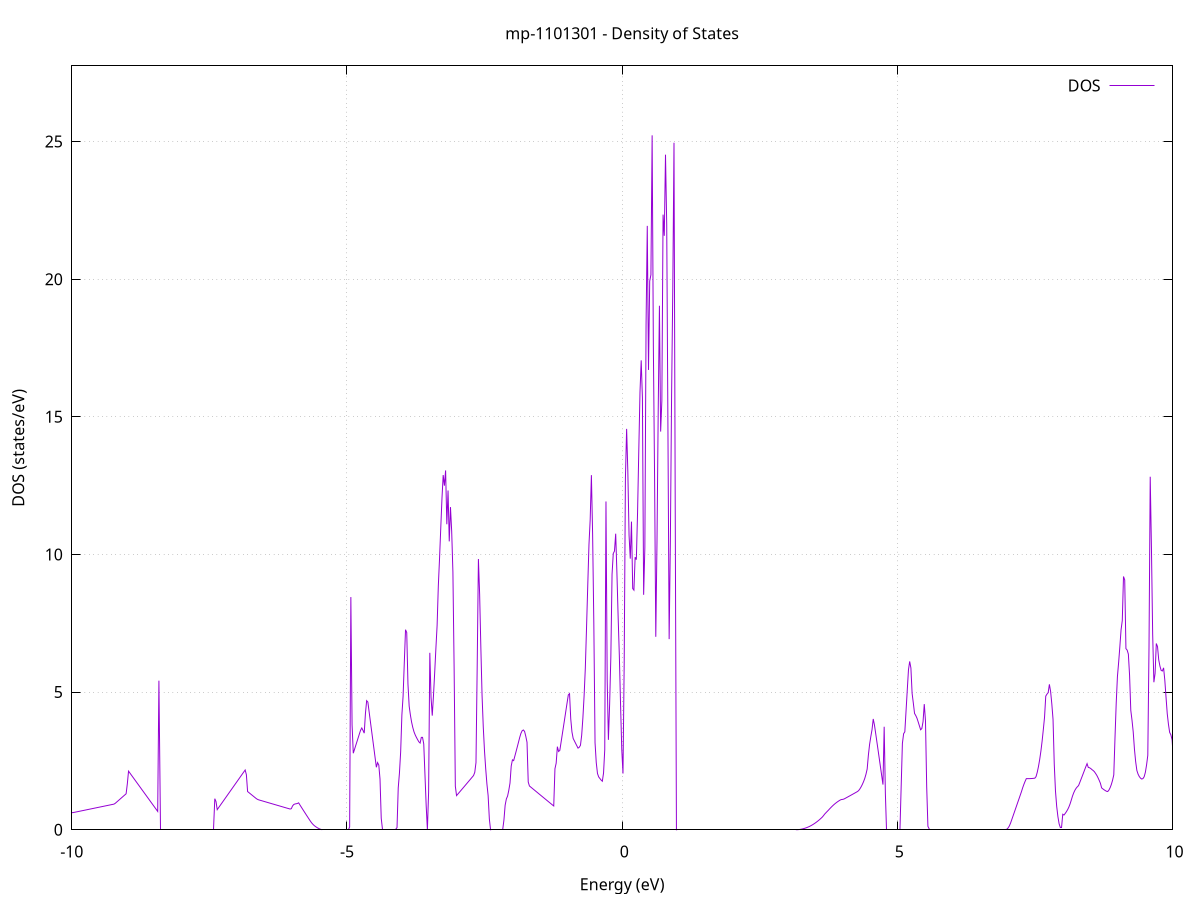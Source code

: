 set title 'mp-1101301 - Density of States'
set xlabel 'Energy (eV)'
set ylabel 'DOS (states/eV)'
set grid
set xrange [-10:10]
set yrange [0:27.746]
set xzeroaxis lt -1
set terminal png size 800,600
set output 'mp-1101301_dos_gnuplot.png'
plot '-' using 1:2 with lines title 'DOS'
-21.131700 0.000000
-21.109600 0.000000
-21.087500 0.000000
-21.065500 0.000000
-21.043400 0.000000
-21.021300 0.000000
-20.999200 0.000000
-20.977200 0.000000
-20.955100 0.000000
-20.933000 0.000000
-20.910900 0.000000
-20.888900 0.000000
-20.866800 0.000000
-20.844700 0.000000
-20.822600 0.000000
-20.800600 0.000000
-20.778500 0.000000
-20.756400 0.000000
-20.734300 0.000000
-20.712300 0.000000
-20.690200 0.000000
-20.668100 0.000000
-20.646100 0.000000
-20.624000 0.000000
-20.601900 0.000000
-20.579800 0.000000
-20.557800 0.000000
-20.535700 0.000000
-20.513600 0.000000
-20.491500 0.000000
-20.469500 0.000000
-20.447400 0.000000
-20.425300 0.000000
-20.403200 0.000000
-20.381200 0.000000
-20.359100 0.000000
-20.337000 0.000000
-20.314900 0.000000
-20.292900 0.000000
-20.270800 0.000000
-20.248700 0.000000
-20.226600 0.000000
-20.204600 0.000000
-20.182500 0.000000
-20.160400 0.000000
-20.138300 0.000000
-20.116300 0.000000
-20.094200 0.000000
-20.072100 0.000000
-20.050100 0.000000
-20.028000 0.000000
-20.005900 0.000000
-19.983800 0.000000
-19.961800 0.000000
-19.939700 0.000000
-19.917600 0.000000
-19.895500 0.000000
-19.873500 0.000000
-19.851400 0.000000
-19.829300 0.000000
-19.807200 0.000000
-19.785200 0.000000
-19.763100 0.000000
-19.741000 0.000000
-19.718900 0.000000
-19.696900 0.000000
-19.674800 0.000000
-19.652700 0.000000
-19.630600 0.000000
-19.608600 0.000000
-19.586500 0.000000
-19.564400 0.000000
-19.542400 0.000000
-19.520300 0.000000
-19.498200 0.000000
-19.476100 0.000000
-19.454100 0.000000
-19.432000 0.000000
-19.409900 0.000000
-19.387800 0.000000
-19.365800 0.000000
-19.343700 0.000000
-19.321600 0.000000
-19.299500 0.000000
-19.277500 0.000000
-19.255400 0.000000
-19.233300 0.000000
-19.211200 0.000000
-19.189200 0.000000
-19.167100 0.000000
-19.145000 0.000000
-19.122900 0.001400
-19.100900 0.175500
-19.078800 0.561400
-19.056700 0.964400
-19.034600 1.367500
-19.012600 1.770700
-18.990500 2.173900
-18.968400 2.577100
-18.946400 2.173900
-18.924300 1.645900
-18.902200 1.699800
-18.880100 1.753600
-18.858100 1.807500
-18.836000 1.861300
-18.813900 1.915200
-18.791800 1.969000
-18.769800 2.022900
-18.747700 2.076800
-18.725600 2.130600
-18.703500 2.184500
-18.681500 2.238400
-18.659400 2.292400
-18.637300 2.369500
-18.615200 2.478900
-18.593200 2.591000
-18.571100 2.703200
-18.549000 3.022600
-18.526900 4.079300
-18.504900 4.285400
-18.482800 4.007400
-18.460700 3.729400
-18.438600 3.451300
-18.416600 3.173300
-18.394500 2.895200
-18.372400 2.617200
-18.350400 2.339100
-18.328300 2.061100
-18.306200 1.783000
-18.284100 1.911700
-18.262100 3.396700
-18.240000 0.000000
-18.217900 0.000000
-18.195800 0.000000
-18.173800 0.000000
-18.151700 0.000000
-18.129600 0.000000
-18.107500 0.000000
-18.085500 0.000000
-18.063400 0.000000
-18.041300 0.000000
-18.019200 0.000000
-17.997200 0.000000
-17.975100 0.000000
-17.953000 0.000000
-17.930900 0.000000
-17.908900 0.000000
-17.886800 0.000000
-17.864700 0.000000
-17.842700 0.000000
-17.820600 0.000000
-17.798500 0.000000
-17.776400 2.560300
-17.754400 2.063400
-17.732300 1.271400
-17.710200 1.460100
-17.688100 1.648800
-17.666100 1.837500
-17.644000 2.026300
-17.621900 2.215000
-17.599800 2.403700
-17.577800 2.592500
-17.555700 2.781200
-17.533600 2.969900
-17.511500 3.158700
-17.489500 3.347400
-17.467400 3.536200
-17.445300 2.737800
-17.423200 2.365900
-17.401200 2.038800
-17.379100 1.926800
-17.357000 1.814800
-17.334900 1.702900
-17.312900 1.590900
-17.290800 1.479500
-17.268700 1.385700
-17.246700 1.345900
-17.224600 1.326900
-17.202500 1.307900
-17.180400 1.289000
-17.158400 1.270000
-17.136300 1.251000
-17.114200 1.232000
-17.092100 1.213000
-17.070100 1.194000
-17.048000 1.175000
-17.025900 1.156000
-17.003800 1.137100
-16.981800 1.118100
-16.959700 1.099100
-16.937600 1.080100
-16.915500 1.061100
-16.893500 1.042100
-16.871400 1.023100
-16.849300 1.004100
-16.827200 0.985200
-16.805200 0.966200
-16.783100 0.947200
-16.761000 0.928200
-16.739000 1.118600
-16.716900 1.228200
-16.694800 1.148900
-16.672700 1.069600
-16.650700 0.990300
-16.628600 0.911000
-16.606500 0.831700
-16.584400 0.752400
-16.562400 5.760900
-16.540300 16.435300
-16.518200 22.634400
-16.496100 11.993700
-16.474100 10.085200
-16.452000 8.176900
-16.429900 6.317700
-16.407800 4.639400
-16.385800 2.885200
-16.363700 1.171300
-16.341600 0.000000
-16.319500 0.000000
-16.297500 0.000000
-16.275400 0.000000
-16.253300 0.000000
-16.231200 0.000000
-16.209200 0.000000
-16.187100 0.252100
-16.165000 0.702000
-16.143000 1.441600
-16.120900 2.329400
-16.098800 3.136600
-16.076700 3.422700
-16.054700 3.624300
-16.032600 3.580100
-16.010500 3.841700
-15.988400 4.104100
-15.966400 4.367100
-15.944300 4.643000
-15.922200 5.120000
-15.900100 6.192600
-15.878100 7.975400
-15.856000 9.093900
-15.833900 8.294200
-15.811800 6.684000
-15.789800 5.473600
-15.767700 3.841000
-15.745600 2.519500
-15.723500 0.000000
-15.701500 0.000000
-15.679400 0.000000
-15.657300 0.000000
-15.635300 0.000000
-15.613200 0.000000
-15.591100 0.000000
-15.569000 0.000000
-15.547000 0.000000
-15.524900 2.923100
-15.502800 4.584400
-15.480700 4.058200
-15.458700 4.715000
-15.436600 5.372400
-15.414500 6.030400
-15.392400 6.689000
-15.370400 7.358000
-15.348300 7.262000
-15.326200 6.469900
-15.304100 5.542900
-15.282100 5.029000
-15.260000 4.514600
-15.237900 3.999800
-15.215800 3.484500
-15.193800 5.398600
-15.171700 5.562600
-15.149600 0.588100
-15.127500 7.262800
-15.105500 19.879600
-15.083400 20.776500
-15.061300 14.758500
-15.039300 13.089600
-15.017200 9.326500
-14.995100 0.000000
-14.973000 0.000000
-14.951000 0.000000
-14.928900 0.000000
-14.906800 0.000000
-14.884700 0.000000
-14.862700 0.000000
-14.840600 0.000000
-14.818500 0.000000
-14.796400 0.000000
-14.774400 0.000000
-14.752300 0.000000
-14.730200 0.000000
-14.708100 0.000000
-14.686100 0.000000
-14.664000 0.000000
-14.641900 0.000000
-14.619800 0.000000
-14.597800 0.000000
-14.575700 0.000000
-14.553600 0.000000
-14.531500 0.000000
-14.509500 0.000000
-14.487400 0.000000
-14.465300 0.000000
-14.443300 0.000000
-14.421200 0.000000
-14.399100 0.000000
-14.377000 0.000000
-14.355000 0.000000
-14.332900 0.000000
-14.310800 0.000000
-14.288700 0.000000
-14.266700 0.000000
-14.244600 0.000000
-14.222500 0.000000
-14.200400 0.000000
-14.178400 0.000000
-14.156300 0.000000
-14.134200 0.000000
-14.112100 0.000000
-14.090100 0.000000
-14.068000 0.000000
-14.045900 0.000000
-14.023800 0.000000
-14.001800 0.000000
-13.979700 0.000000
-13.957600 0.000000
-13.935600 0.000000
-13.913500 0.000000
-13.891400 0.000000
-13.869300 0.000000
-13.847300 0.000000
-13.825200 0.000000
-13.803100 0.000000
-13.781000 0.000000
-13.759000 0.000000
-13.736900 0.000000
-13.714800 0.000000
-13.692700 0.000000
-13.670700 0.000000
-13.648600 0.000000
-13.626500 0.000000
-13.604400 0.000000
-13.582400 0.000000
-13.560300 0.000000
-13.538200 0.000000
-13.516100 0.000000
-13.494100 0.000000
-13.472000 0.000000
-13.449900 0.000000
-13.427800 0.000000
-13.405800 0.000000
-13.383700 0.000000
-13.361600 0.000000
-13.339600 0.000000
-13.317500 0.000000
-13.295400 0.000000
-13.273300 0.000000
-13.251300 0.000000
-13.229200 0.000000
-13.207100 0.000000
-13.185000 0.000000
-13.163000 0.000000
-13.140900 0.000000
-13.118800 0.000000
-13.096700 0.000000
-13.074700 0.000000
-13.052600 0.000000
-13.030500 0.000000
-13.008400 0.000000
-12.986400 0.000000
-12.964300 0.000000
-12.942200 0.000000
-12.920100 0.000000
-12.898100 0.000000
-12.876000 0.000000
-12.853900 0.000000
-12.831900 0.000000
-12.809800 0.000000
-12.787700 0.000000
-12.765600 0.000000
-12.743600 0.000000
-12.721500 0.000000
-12.699400 0.000000
-12.677300 0.000000
-12.655300 0.000000
-12.633200 0.000000
-12.611100 0.000000
-12.589000 0.000000
-12.567000 0.000000
-12.544900 0.000000
-12.522800 0.000000
-12.500700 0.000000
-12.478700 0.000000
-12.456600 0.000000
-12.434500 0.000000
-12.412400 0.000000
-12.390400 0.000000
-12.368300 0.000000
-12.346200 0.000000
-12.324100 0.000000
-12.302100 0.000000
-12.280000 0.000000
-12.257900 0.000000
-12.235900 0.000000
-12.213800 0.000000
-12.191700 0.000000
-12.169600 0.000000
-12.147600 0.000000
-12.125500 0.000000
-12.103400 0.000000
-12.081300 0.000000
-12.059300 0.000000
-12.037200 0.000000
-12.015100 0.000000
-11.993000 0.000000
-11.971000 0.000000
-11.948900 0.000000
-11.926800 0.000000
-11.904700 0.000000
-11.882700 0.000000
-11.860600 0.000000
-11.838500 0.000000
-11.816400 0.000000
-11.794400 0.000000
-11.772300 0.000000
-11.750200 0.000000
-11.728200 0.000000
-11.706100 0.000000
-11.684000 0.000000
-11.661900 0.000000
-11.639900 0.000000
-11.617800 0.000000
-11.595700 0.000000
-11.573600 0.000000
-11.551600 0.000000
-11.529500 0.000000
-11.507400 0.000000
-11.485300 0.000000
-11.463300 0.000000
-11.441200 0.000000
-11.419100 0.000000
-11.397000 0.000000
-11.375000 0.000000
-11.352900 0.000000
-11.330800 0.000000
-11.308700 0.000000
-11.286700 0.000000
-11.264600 0.000000
-11.242500 0.000000
-11.220400 0.000000
-11.198400 0.000000
-11.176300 0.000000
-11.154200 0.000000
-11.132200 0.000000
-11.110100 0.000000
-11.088000 0.000000
-11.065900 0.000000
-11.043900 0.000000
-11.021800 0.000000
-10.999700 0.000000
-10.977600 0.000000
-10.955600 0.000000
-10.933500 0.000000
-10.911400 0.000000
-10.889300 0.000000
-10.867300 0.000000
-10.845200 0.000000
-10.823100 0.000000
-10.801000 0.000000
-10.779000 0.000000
-10.756900 0.000000
-10.734800 0.000000
-10.712700 0.000000
-10.690700 0.000000
-10.668600 0.000000
-10.646500 0.000000
-10.624400 0.000000
-10.602400 0.000000
-10.580300 0.000000
-10.558200 0.000000
-10.536200 0.000000
-10.514100 0.006300
-10.492000 0.048300
-10.469900 0.090200
-10.447900 0.132200
-10.425800 0.174100
-10.403700 0.216100
-10.381600 0.258000
-10.359600 0.300000
-10.337500 0.341900
-10.315400 0.383900
-10.293300 0.425800
-10.271300 0.467800
-10.249200 0.509700
-10.227100 0.551600
-10.205000 0.593600
-10.183000 0.635500
-10.160900 0.677500
-10.138800 0.719400
-10.116700 0.761400
-10.094700 0.803300
-10.072600 0.845300
-10.050500 0.887200
-10.028500 0.929200
-10.006400 0.633500
-9.984300 0.620600
-9.962200 0.629800
-9.940200 0.638900
-9.918100 0.648100
-9.896000 0.657200
-9.873900 0.666400
-9.851900 0.675500
-9.829800 0.684700
-9.807700 0.693800
-9.785600 0.703000
-9.763600 0.712100
-9.741500 0.721300
-9.719400 0.730400
-9.697300 0.739600
-9.675300 0.748700
-9.653200 0.757900
-9.631100 0.767000
-9.609000 0.776200
-9.587000 0.785300
-9.564900 0.794500
-9.542800 0.803600
-9.520700 0.812800
-9.498700 0.821900
-9.476600 0.831100
-9.454500 0.840200
-9.432500 0.849400
-9.410400 0.858500
-9.388300 0.867700
-9.366200 0.876800
-9.344200 0.886000
-9.322100 0.895100
-9.300000 0.904300
-9.277900 0.913400
-9.255900 0.922600
-9.233800 0.932100
-9.211700 0.959100
-9.189600 0.997500
-9.167600 1.036200
-9.145500 1.074900
-9.123400 1.113700
-9.101300 1.152400
-9.079300 1.191200
-9.057200 1.229900
-9.035100 1.268600
-9.013000 1.307400
-8.991000 1.667600
-8.968900 2.129500
-8.946800 2.068500
-8.924800 2.007500
-8.902700 1.946600
-8.880600 1.885600
-8.858500 1.824700
-8.836500 1.763700
-8.814400 1.702800
-8.792300 1.641800
-8.770200 1.580900
-8.748200 1.519900
-8.726100 1.458900
-8.704000 1.398000
-8.681900 1.337000
-8.659900 1.276100
-8.637800 1.215100
-8.615700 1.154200
-8.593600 1.093200
-8.571600 1.032300
-8.549500 0.971300
-8.527400 0.910400
-8.505300 0.849400
-8.483300 0.788500
-8.461200 0.727500
-8.439100 0.666600
-8.417000 5.416600
-8.395000 0.000000
-8.372900 0.000000
-8.350800 0.000000
-8.328800 0.000000
-8.306700 0.000000
-8.284600 0.000000
-8.262500 0.000000
-8.240500 0.000000
-8.218400 0.000000
-8.196300 0.000000
-8.174200 0.000000
-8.152200 0.000000
-8.130100 0.000000
-8.108000 0.000000
-8.085900 0.000000
-8.063900 0.000000
-8.041800 0.000000
-8.019700 0.000000
-7.997600 0.000000
-7.975600 0.000000
-7.953500 0.000000
-7.931400 0.000000
-7.909300 0.000000
-7.887300 0.000000
-7.865200 0.000000
-7.843100 0.000000
-7.821100 0.000000
-7.799000 0.000000
-7.776900 0.000000
-7.754800 0.000000
-7.732800 0.000000
-7.710700 0.000000
-7.688600 0.000000
-7.666500 0.000000
-7.644500 0.000000
-7.622400 0.000000
-7.600300 0.000000
-7.578200 0.000000
-7.556200 0.000000
-7.534100 0.000000
-7.512000 0.000000
-7.489900 0.000000
-7.467900 0.000000
-7.445800 0.000000
-7.423700 0.000000
-7.401600 1.129000
-7.379600 1.025800
-7.357500 0.731600
-7.335400 0.794200
-7.313300 0.856800
-7.291300 0.919400
-7.269200 0.982000
-7.247100 1.044600
-7.225100 1.107100
-7.203000 1.169700
-7.180900 1.232300
-7.158800 1.294900
-7.136800 1.357500
-7.114700 1.420100
-7.092600 1.482600
-7.070500 1.545200
-7.048500 1.607800
-7.026400 1.670400
-7.004300 1.733000
-6.982200 1.795500
-6.960200 1.858100
-6.938100 1.920700
-6.916000 1.983300
-6.893900 2.045900
-6.871900 2.108400
-6.849800 2.171000
-6.827700 2.000100
-6.805600 1.388900
-6.783600 1.353100
-6.761500 1.317300
-6.739400 1.281400
-6.717300 1.245600
-6.695300 1.209800
-6.673200 1.173900
-6.651100 1.138100
-6.629100 1.108400
-6.607000 1.088900
-6.584900 1.075900
-6.562800 1.063000
-6.540800 1.050000
-6.518700 1.037100
-6.496600 1.024100
-6.474500 1.011200
-6.452500 0.998300
-6.430400 0.985300
-6.408300 0.972400
-6.386200 0.959500
-6.364200 0.946500
-6.342100 0.933600
-6.320000 0.920700
-6.297900 0.907800
-6.275900 0.894900
-6.253800 0.882000
-6.231700 0.869100
-6.209600 0.856200
-6.187600 0.843300
-6.165500 0.830400
-6.143400 0.817500
-6.121400 0.804600
-6.099300 0.791700
-6.077200 0.778900
-6.055100 0.766000
-6.033100 0.753100
-6.011000 0.766700
-5.988900 0.865100
-5.966800 0.917900
-5.944800 0.937000
-5.922700 0.945100
-5.900600 0.956100
-5.878500 0.978200
-5.856500 0.908100
-5.834400 0.838300
-5.812300 0.768800
-5.790200 0.699700
-5.768200 0.631000
-5.746100 0.562500
-5.724000 0.494500
-5.701900 0.426800
-5.679900 0.359400
-5.657800 0.293900
-5.635700 0.236400
-5.613600 0.187600
-5.591600 0.147600
-5.569500 0.114400
-5.547400 0.085000
-5.525400 0.059300
-5.503300 0.037500
-5.481200 0.019500
-5.459100 0.005200
-5.437100 0.000000
-5.415000 0.000000
-5.392900 0.000000
-5.370800 0.000000
-5.348800 0.000000
-5.326700 0.000000
-5.304600 0.000000
-5.282500 0.000000
-5.260500 0.000000
-5.238400 0.000000
-5.216300 0.000000
-5.194200 0.000000
-5.172200 0.000000
-5.150100 0.000000
-5.128000 0.000000
-5.105900 0.000000
-5.083900 0.000000
-5.061800 0.000000
-5.039700 0.000000
-5.017700 0.000000
-4.995600 0.000000
-4.973500 0.000000
-4.951400 0.100100
-4.929400 8.452100
-4.907300 3.813600
-4.885200 2.779800
-4.863100 2.919500
-4.841100 3.059200
-4.819000 3.199100
-4.796900 3.339100
-4.774800 3.479200
-4.752800 3.614900
-4.730700 3.697500
-4.708600 3.608800
-4.686500 3.509500
-4.664500 4.220000
-4.642400 4.689300
-4.620300 4.637500
-4.598200 4.297500
-4.576200 3.958100
-4.554100 3.619300
-4.532000 3.281100
-4.509900 2.943500
-4.487900 2.606500
-4.465800 2.270100
-4.443700 2.440400
-4.421700 2.350000
-4.399600 1.841500
-4.377500 0.419200
-4.355400 0.000000
-4.333400 0.000000
-4.311300 0.000000
-4.289200 0.000000
-4.267100 0.000000
-4.245100 0.000000
-4.223000 0.000000
-4.200900 0.000000
-4.178800 0.000000
-4.156800 0.000000
-4.134700 0.000000
-4.112600 0.000000
-4.090500 0.079300
-4.068500 1.522300
-4.046400 2.064000
-4.024300 2.836800
-4.002200 4.166900
-3.980200 4.855800
-3.958100 6.074700
-3.936000 7.267300
-3.914000 7.164300
-3.891900 5.301400
-3.869800 4.492600
-3.847700 4.169500
-3.825700 3.910700
-3.803600 3.712700
-3.781500 3.554800
-3.759400 3.442400
-3.737400 3.352400
-3.715300 3.269500
-3.693200 3.193700
-3.671100 3.150200
-3.649100 3.355400
-3.627000 3.356200
-3.604900 3.117000
-3.582800 2.001500
-3.560800 0.876900
-3.538700 0.000000
-3.516600 1.366000
-3.494500 6.428000
-3.472500 4.809800
-3.450400 4.146100
-3.428300 4.865100
-3.406200 5.704100
-3.384200 6.587000
-3.362100 7.422900
-3.340000 8.860700
-3.318000 9.852500
-3.295900 10.948700
-3.273800 12.033000
-3.251700 12.884400
-3.229700 12.499000
-3.207600 13.052800
-3.185500 11.097800
-3.163400 12.322900
-3.141400 10.475600
-3.119300 11.720200
-3.097200 10.839900
-3.075100 9.359200
-3.053100 5.893800
-3.031000 1.583700
-3.008900 1.240800
-2.986800 1.292700
-2.964800 1.344600
-2.942700 1.396600
-2.920600 1.448600
-2.898500 1.500600
-2.876500 1.552600
-2.854400 1.604700
-2.832300 1.656900
-2.810200 1.709100
-2.788200 1.761300
-2.766100 1.813500
-2.744000 1.865800
-2.722000 1.918100
-2.699900 1.970500
-2.677800 2.087700
-2.655700 2.441200
-2.633700 5.943700
-2.611600 9.835200
-2.589500 8.562100
-2.567400 6.625400
-2.545400 4.882100
-2.523300 3.732900
-2.501200 2.868900
-2.479100 2.215100
-2.457100 1.662000
-2.435000 1.240100
-2.412900 0.390700
-2.390800 0.000100
-2.368800 0.000000
-2.346700 0.000000
-2.324600 0.000000
-2.302500 0.000000
-2.280500 0.000000
-2.258400 0.000000
-2.236300 0.000000
-2.214300 0.000000
-2.192200 0.000000
-2.170100 0.012800
-2.148000 0.351500
-2.126000 0.890600
-2.103900 1.120500
-2.081800 1.223900
-2.059700 1.431300
-2.037700 1.695800
-2.015600 2.314800
-1.993500 2.539900
-1.971400 2.512400
-1.949400 2.676600
-1.927300 2.843000
-1.905200 3.011700
-1.883100 3.182600
-1.861100 3.355500
-1.839000 3.502900
-1.816900 3.596600
-1.794800 3.624800
-1.772800 3.572700
-1.750700 3.395700
-1.728600 3.178200
-1.706500 1.734300
-1.684500 1.590700
-1.662400 1.554200
-1.640300 1.517700
-1.618300 1.481200
-1.596200 1.444800
-1.574100 1.408300
-1.552000 1.371900
-1.530000 1.335500
-1.507900 1.299100
-1.485800 1.262800
-1.463700 1.226400
-1.441700 1.190000
-1.419600 1.153700
-1.397500 1.117400
-1.375400 1.081100
-1.353400 1.044800
-1.331300 1.008500
-1.309200 0.972200
-1.287100 0.936000
-1.265100 0.899700
-1.243000 0.865200
-1.220900 2.217000
-1.198800 2.419000
-1.176800 3.018800
-1.154700 2.843900
-1.132600 2.882700
-1.110600 3.168200
-1.088500 3.454800
-1.066400 3.742500
-1.044300 4.031200
-1.022300 4.321100
-1.000200 4.612100
-0.978100 4.898400
-0.956000 4.944900
-0.934000 4.029300
-0.911900 3.553600
-0.889800 3.316600
-0.867700 3.228700
-0.845700 3.139500
-0.823600 3.052200
-0.801500 2.965600
-0.779400 2.996300
-0.757400 3.069800
-0.735300 3.433600
-0.713200 4.064400
-0.691100 4.869400
-0.669100 5.872300
-0.647000 7.341100
-0.624900 8.869900
-0.602800 10.357600
-0.580800 11.264200
-0.558700 12.880700
-0.536600 10.747300
-0.514600 7.494500
-0.492500 3.162100
-0.470400 2.440100
-0.448300 2.045600
-0.426300 1.920300
-0.404200 1.862700
-0.382100 1.805300
-0.360000 1.763000
-0.338000 2.060200
-0.315900 2.911200
-0.293800 11.924500
-0.271700 5.452000
-0.249700 3.265200
-0.227600 4.543200
-0.205500 6.272900
-0.183400 9.280500
-0.161400 10.035400
-0.139300 10.122300
-0.117200 10.753800
-0.095100 9.333400
-0.073100 7.751800
-0.051000 6.327100
-0.028900 4.551200
-0.006900 2.913400
0.015200 2.043500
0.037300 6.066700
0.059400 12.751500
0.081400 14.560000
0.103500 13.004200
0.125600 10.699100
0.147700 9.847100
0.169700 11.194000
0.191800 8.761300
0.213900 8.703600
0.236000 9.900800
0.258000 9.812200
0.280100 11.518200
0.302200 13.753100
0.324300 15.892300
0.346300 17.049300
0.368400 15.686000
0.390500 8.534100
0.412600 10.248800
0.434600 18.329600
0.456700 21.934300
0.478800 16.701300
0.500900 19.928800
0.522900 20.158400
0.545000 25.223800
0.567100 17.568800
0.589100 12.834000
0.611200 7.009100
0.633300 10.463700
0.655400 15.244300
0.677400 19.033200
0.699500 14.461900
0.721600 15.584700
0.743700 22.343900
0.765700 21.573900
0.787800 24.520400
0.809900 21.981300
0.832000 14.596100
0.854000 6.924800
0.876100 10.475400
0.898200 15.735200
0.920300 19.659100
0.942300 24.954300
0.964400 11.738100
0.986500 0.000400
1.008600 0.000000
1.030600 0.000000
1.052700 0.000000
1.074800 0.000000
1.096900 0.000000
1.118900 0.000000
1.141000 0.000000
1.163100 0.000000
1.185100 0.000000
1.207200 0.000000
1.229300 0.000000
1.251400 0.000000
1.273400 0.000000
1.295500 0.000000
1.317600 0.000000
1.339700 0.000000
1.361700 0.000000
1.383800 0.000000
1.405900 0.000000
1.428000 0.000000
1.450000 0.000000
1.472100 0.000000
1.494200 0.000000
1.516300 0.000000
1.538300 0.000000
1.560400 0.000000
1.582500 0.000000
1.604600 0.000000
1.626600 0.000000
1.648700 0.000000
1.670800 0.000000
1.692800 0.000000
1.714900 0.000000
1.737000 0.000000
1.759100 0.000000
1.781100 0.000000
1.803200 0.000000
1.825300 0.000000
1.847400 0.000000
1.869400 0.000000
1.891500 0.000000
1.913600 0.000000
1.935700 0.000000
1.957700 0.000000
1.979800 0.000000
2.001900 0.000000
2.024000 0.000000
2.046000 0.000000
2.068100 0.000000
2.090200 0.000000
2.112300 0.000000
2.134300 0.000000
2.156400 0.000000
2.178500 0.000000
2.200600 0.000000
2.222600 0.000000
2.244700 0.000000
2.266800 0.000000
2.288800 0.000000
2.310900 0.000000
2.333000 0.000000
2.355100 0.000000
2.377100 0.000000
2.399200 0.000000
2.421300 0.000000
2.443400 0.000000
2.465400 0.000000
2.487500 0.000000
2.509600 0.000000
2.531700 0.000000
2.553700 0.000000
2.575800 0.000000
2.597900 0.000000
2.620000 0.000000
2.642000 0.000000
2.664100 0.000000
2.686200 0.000000
2.708300 0.000000
2.730300 0.000000
2.752400 0.000000
2.774500 0.000000
2.796500 0.000000
2.818600 0.000000
2.840700 0.000000
2.862800 0.000000
2.884800 0.000000
2.906900 0.000000
2.929000 0.000000
2.951100 0.000000
2.973100 0.000000
2.995200 0.000000
3.017300 0.000000
3.039400 0.000000
3.061400 0.000000
3.083500 0.000000
3.105600 0.000000
3.127700 0.000000
3.149700 0.000000
3.171800 0.001200
3.193900 0.004100
3.216000 0.008800
3.238000 0.015300
3.260100 0.023600
3.282200 0.033700
3.304300 0.045600
3.326300 0.059300
3.348400 0.074800
3.370500 0.092100
3.392500 0.111400
3.414600 0.132800
3.436700 0.156200
3.458800 0.181600
3.480800 0.209100
3.502900 0.238500
3.525000 0.270000
3.547100 0.303600
3.569100 0.339100
3.591200 0.376700
3.613300 0.416400
3.635400 0.458000
3.657400 0.509800
3.679500 0.568600
3.701600 0.615700
3.723700 0.661800
3.745700 0.706900
3.767800 0.754900
3.789900 0.801500
3.812000 0.846200
3.834000 0.888300
3.856100 0.927500
3.878200 0.963800
3.900200 0.997700
3.922300 1.029200
3.944400 1.058300
3.966500 1.085100
3.988500 1.099800
4.010600 1.104700
4.032700 1.119300
4.054800 1.143100
4.076800 1.167200
4.098900 1.191400
4.121000 1.215700
4.143100 1.240100
4.165100 1.264600
4.187200 1.289200
4.209300 1.313800
4.231400 1.338600
4.253400 1.363500
4.275500 1.388400
4.297600 1.424700
4.319700 1.484700
4.341700 1.558400
4.363800 1.644800
4.385900 1.745200
4.408000 1.863700
4.430000 2.013700
4.452100 2.206000
4.474200 2.709900
4.496200 3.101000
4.518300 3.382700
4.540400 3.635500
4.562500 4.024900
4.584500 3.807000
4.606600 3.501100
4.628700 3.194100
4.650800 2.885900
4.672800 2.576600
4.694900 2.266100
4.717000 1.954400
4.739100 1.641600
4.761100 3.741300
4.783200 1.301400
4.805300 0.000000
4.827400 0.000000
4.849400 0.000000
4.871500 0.000000
4.893600 0.000000
4.915700 0.000000
4.937700 0.000000
4.959800 0.000000
4.981900 0.000000
5.003900 0.000000
5.026000 0.000000
5.048100 0.011400
5.070200 1.587800
5.092200 3.137300
5.114300 3.489200
5.136400 3.558800
5.158500 4.313700
5.180500 5.068700
5.202600 5.810200
5.224700 6.114900
5.246800 5.876200
5.268800 4.953600
5.290900 4.599500
5.313000 4.225900
5.335100 4.149300
5.357100 4.054000
5.379200 3.916300
5.401300 3.774100
5.423400 3.632500
5.445400 3.676000
5.467500 3.927900
5.489600 4.564000
5.511700 3.957900
5.533700 1.559700
5.555800 0.126000
5.577900 0.000000
5.599900 0.000000
5.622000 0.000000
5.644100 0.000000
5.666200 0.000000
5.688200 0.000000
5.710300 0.000000
5.732400 0.000000
5.754500 0.000000
5.776500 0.000000
5.798600 0.000000
5.820700 0.000000
5.842800 0.000000
5.864800 0.000000
5.886900 0.000000
5.909000 0.000000
5.931100 0.000000
5.953100 0.000000
5.975200 0.000000
5.997300 0.000000
6.019400 0.000000
6.041400 0.000000
6.063500 0.000000
6.085600 0.000000
6.107700 0.000000
6.129700 0.000000
6.151800 0.000000
6.173900 0.000000
6.195900 0.000000
6.218000 0.000000
6.240100 0.000000
6.262200 0.000000
6.284200 0.000000
6.306300 0.000000
6.328400 0.000000
6.350500 0.000000
6.372500 0.000000
6.394600 0.000000
6.416700 0.000000
6.438800 0.000000
6.460800 0.000000
6.482900 0.000000
6.505000 0.000000
6.527100 0.000000
6.549100 0.000000
6.571200 0.000000
6.593300 0.000000
6.615400 0.000000
6.637400 0.000000
6.659500 0.000000
6.681600 0.000000
6.703600 0.000000
6.725700 0.000000
6.747800 0.000000
6.769900 0.000000
6.791900 0.000000
6.814000 0.000000
6.836100 0.000000
6.858200 0.000000
6.880200 0.000000
6.902300 0.000000
6.924400 0.000000
6.946500 0.000000
6.968500 0.000000
6.990600 0.019200
7.012700 0.067000
7.034800 0.136300
7.056800 0.238400
7.078900 0.364900
7.101000 0.491900
7.123100 0.619000
7.145100 0.746100
7.167200 0.873400
7.189300 1.000800
7.211400 1.128300
7.233400 1.255800
7.255500 1.383500
7.277600 1.524600
7.299600 1.647700
7.321700 1.758300
7.343800 1.857200
7.365900 1.856500
7.387900 1.856800
7.410000 1.858200
7.432100 1.860600
7.454200 1.864000
7.476200 1.868500
7.498300 1.874000
7.520400 1.929900
7.542500 2.087600
7.564500 2.294200
7.586600 2.549600
7.608700 2.855200
7.630800 3.217700
7.652800 3.639200
7.674900 4.086700
7.697000 4.853900
7.719100 4.926900
7.741100 4.982500
7.763200 5.282000
7.785300 5.022800
7.807300 4.567500
7.829400 4.008800
7.851500 2.389100
7.873600 1.410200
7.895600 0.853200
7.917700 0.480200
7.939800 0.216300
7.961900 0.082600
7.983900 0.083500
8.006000 0.563200
8.028100 0.535800
8.050200 0.591700
8.072200 0.656800
8.094300 0.731000
8.116400 0.822400
8.138500 0.937100
8.160500 1.075900
8.182600 1.221600
8.204700 1.340800
8.226800 1.435900
8.248800 1.507900
8.270900 1.561500
8.293000 1.604300
8.315100 1.717000
8.337100 1.830500
8.359200 1.944700
8.381300 2.059800
8.403300 2.175600
8.425400 2.292200
8.447500 2.401200
8.469600 2.266100
8.491600 2.253100
8.513700 2.226300
8.535800 2.186300
8.557900 2.153400
8.579900 2.111800
8.602000 2.048100
8.624100 1.978800
8.646200 1.891300
8.668200 1.795100
8.690300 1.687400
8.712400 1.521900
8.734500 1.485500
8.756500 1.453000
8.778600 1.424100
8.800700 1.398200
8.822800 1.389200
8.844800 1.442700
8.866900 1.528700
8.889000 1.647300
8.911000 1.798500
8.933100 1.994200
8.955200 3.343000
8.977300 4.599800
8.999300 5.562800
9.021400 6.081700
9.043500 6.655300
9.065600 7.266800
9.087600 7.598200
9.109700 9.199600
9.131800 9.075900
9.153900 6.579500
9.175900 6.527400
9.198000 6.380200
9.220100 5.610000
9.242200 4.337400
9.264200 3.981600
9.286300 3.554400
9.308400 2.933000
9.330500 2.476900
9.352500 2.154400
9.374600 2.020400
9.396700 1.933300
9.418800 1.874900
9.440800 1.843200
9.462900 1.858500
9.485000 1.925100
9.507000 2.087100
9.529100 2.357600
9.551200 2.704800
9.573300 6.656400
9.595300 12.822100
9.617400 10.237800
9.639500 7.119400
9.661600 5.358500
9.683600 5.676200
9.705700 6.765900
9.727800 6.653700
9.749900 6.171500
9.771900 5.943300
9.794000 5.787600
9.816100 5.767300
9.838200 5.881400
9.860200 5.437900
9.882300 4.820500
9.904400 4.220800
9.926500 3.830300
9.948500 3.536100
9.970600 3.449000
9.992700 3.269100
10.014800 2.594300
10.036800 2.432600
10.058900 2.438000
10.081000 2.450100
10.103000 2.543600
10.125100 2.833800
10.147200 3.037000
10.169300 3.241700
10.191300 3.406500
10.213400 3.687100
10.235500 3.494700
10.257600 3.175600
10.279600 2.856000
10.301700 2.535800
10.323800 2.215000
10.345900 1.893600
10.367900 1.571700
10.390000 3.544400
10.412100 2.457400
10.434200 0.081500
10.456200 0.000000
10.478300 0.000000
10.500400 0.000000
10.522500 0.000000
10.544500 0.058600
10.566600 0.318600
10.588700 2.005900
10.610700 2.513700
10.632800 1.427300
10.654900 1.420800
10.677000 1.588800
10.699000 1.779900
10.721100 1.971400
10.743200 2.163300
10.765300 2.355600
10.787300 2.548400
10.809400 2.741600
10.831500 2.935200
10.853600 3.129300
10.875600 3.323800
10.897700 3.319100
10.919800 3.008500
10.941900 2.366000
10.963900 2.215800
10.986000 2.125400
11.008100 2.090100
11.030200 2.055300
11.052200 2.021300
11.074300 1.991500
11.096400 1.967000
11.118500 1.948400
11.140500 1.936800
11.162600 1.930900
11.184700 1.929700
11.206700 1.933400
11.228800 1.941800
11.250900 1.955000
11.273000 1.975300
11.295000 2.036900
11.317100 2.151300
11.339200 2.318300
11.361300 2.538100
11.383300 2.810700
11.405400 2.702700
11.427500 1.792900
11.449600 1.112600
11.471600 0.853200
11.493700 0.627100
11.515800 0.432000
11.537900 0.267800
11.559900 0.134400
11.582000 0.217300
11.604100 1.018400
11.626200 1.116800
11.648200 0.937200
11.670300 0.781500
11.692400 0.729700
11.714400 0.701000
11.736500 0.694400
11.758600 0.695500
11.780700 0.699400
11.802700 0.706000
11.824800 0.715400
11.846900 0.729000
11.869000 0.774300
11.891000 0.819600
11.913100 0.862100
11.935200 0.901700
11.957300 0.938600
11.979300 0.972600
12.001400 1.003800
12.023500 1.032200
12.045600 1.057900
12.067600 1.082600
12.089700 1.106800
12.111800 1.130300
12.133900 1.153300
12.155900 1.176200
12.178000 1.204700
12.200100 1.250300
12.222200 1.320400
12.244200 1.398400
12.266300 1.483100
12.288400 1.574400
12.310400 1.671700
12.332500 1.774900
12.354600 1.884100
12.376700 1.994600
12.398700 2.143200
12.420800 2.325100
12.442900 2.573600
12.465000 2.964400
12.487000 3.220400
12.509100 3.726800
12.531200 3.956700
12.553300 3.058300
12.575300 2.931200
12.597400 2.838700
12.619500 2.737500
12.641600 2.628500
12.663600 2.510700
12.685700 2.350200
12.707800 2.103500
12.729900 1.847400
12.751900 1.542400
12.774000 1.275900
12.796100 1.081400
12.818100 0.976600
12.840200 0.936900
12.862300 0.945900
12.884400 0.944300
12.906400 0.945700
12.928500 0.955100
12.950600 0.973100
12.972700 1.017200
12.994700 1.096000
13.016800 1.188100
13.038900 1.318500
13.061000 1.468000
13.083000 1.618300
13.105100 1.777200
13.127200 2.157900
13.149300 2.349000
13.171300 2.520300
13.193400 2.666900
13.215500 2.901800
13.237600 3.868300
13.259600 3.197400
13.281700 3.213300
13.303800 3.295300
13.325900 3.393900
13.347900 3.508400
13.370000 3.412300
13.392100 3.194900
13.414100 3.314900
13.436200 3.936200
13.458300 4.437600
13.480400 4.852700
13.502400 5.325900
13.524500 5.783500
13.546600 5.755000
13.568700 6.189600
13.590700 6.827700
13.612800 7.579900
13.634900 8.810100
13.657000 8.117300
13.679000 7.429400
13.701100 7.296700
13.723200 7.274200
13.745300 7.540000
13.767300 7.890800
13.789400 8.418000
13.811500 9.030700
13.833600 10.644700
13.855600 11.534500
13.877700 11.801600
13.899800 12.323300
13.921900 12.947800
13.943900 13.426700
13.966000 12.432600
13.988100 11.529000
14.010100 10.533300
14.032200 9.722000
14.054300 9.039900
14.076400 8.344600
14.098400 7.808500
14.120500 7.476900
14.142600 7.210700
14.164700 6.979400
14.186700 6.779400
14.208800 6.599500
14.230900 6.462200
14.253000 6.438000
14.275000 6.547300
14.297100 6.560000
14.319200 6.286100
14.341300 6.407600
14.363300 6.387700
14.385400 6.078400
14.407500 5.774500
14.429600 5.625400
14.451600 5.530900
14.473700 5.554800
14.495800 5.502900
14.517800 5.410800
14.539900 5.471800
14.562000 5.546400
14.584100 5.432500
14.606100 5.390700
14.628200 5.389600
14.650300 5.281800
14.672400 5.125000
14.694400 4.833100
14.716500 4.610400
14.738600 4.503200
14.760700 4.635300
14.782700 4.704200
14.804800 4.629900
14.826900 4.452300
14.849000 4.198300
14.871000 4.178100
14.893100 3.920300
14.915200 3.473700
14.937300 3.104200
14.959300 2.965900
14.981400 2.961300
15.003500 3.036400
15.025600 3.118600
15.047600 3.187300
15.069700 3.254700
15.091800 3.521200
15.113800 3.651400
15.135900 3.798900
15.158000 3.962900
15.180100 4.122100
15.202100 4.241600
15.224200 4.328800
15.246300 4.381300
15.268400 4.379600
15.290400 4.301500
15.312500 4.264300
15.334600 4.204600
15.356700 3.813500
15.378700 3.662600
15.400800 2.980500
15.422900 2.752500
15.445000 2.514200
15.467000 2.286700
15.489100 2.072000
15.511200 1.872100
15.533300 1.688300
15.555300 1.535000
15.577400 1.424000
15.599500 1.354800
15.621500 1.327500
15.643600 1.481300
15.665700 1.642100
15.687800 1.793700
15.709800 1.959200
15.731900 2.138500
15.754000 2.734800
15.776100 2.682500
15.798100 3.179800
15.820200 3.670200
15.842300 4.007900
15.864400 3.828700
15.886400 3.692400
15.908500 3.653000
15.930600 3.563800
15.952700 3.477700
15.974700 3.400000
15.996800 3.330500
16.018900 3.269500
16.041000 3.199600
16.063000 3.112900
16.085100 3.026700
16.107200 2.930400
16.129300 2.849300
16.151300 2.382800
16.173400 2.115700
16.195500 1.924400
16.217500 1.738100
16.239600 1.574700
16.261700 1.456300
16.283800 1.368300
16.305800 1.279400
16.327900 1.189900
16.350000 1.101000
16.372100 1.013100
16.394100 0.926000
16.416200 0.851900
16.438300 0.826000
16.460400 0.989000
16.482400 1.110300
16.504500 1.189100
16.526600 1.276100
16.548700 1.360700
16.570700 1.474800
16.592800 1.598700
16.614900 1.739200
16.637000 1.898500
16.659000 2.060900
16.681100 2.471700
16.703200 2.373100
16.725200 2.124400
16.747300 2.405500
16.769400 2.378800
16.791500 2.747700
16.813500 2.918800
16.835600 3.020500
16.857700 3.109200
16.879800 3.192200
16.901800 3.267000
16.923900 3.262400
16.946000 3.124500
16.968100 3.055700
16.990100 3.032100
17.012200 3.025200
17.034300 3.035000
17.056400 3.064100
17.078400 3.128400
17.100500 3.274400
17.122600 3.629600
17.144700 4.050800
17.166700 4.622500
17.188800 5.064000
17.210900 5.356300
17.233000 5.534400
17.255000 5.611200
17.277100 5.543500
17.299200 5.389400
17.321200 5.199300
17.343300 4.853300
17.365400 4.349800
17.387500 3.918600
17.409500 3.805500
17.431600 3.775900
17.453700 3.787300
17.475800 3.823400
17.497800 3.873100
17.519900 3.929700
17.542000 3.982500
17.564100 3.983100
17.586100 4.007300
17.608200 3.730000
17.630300 3.388200
17.652400 3.192800
17.674400 3.048800
17.696500 2.908200
17.718600 2.790400
17.740700 2.714100
17.762700 2.655300
17.784800 2.619700
17.806900 2.620700
17.829000 2.659600
17.851000 2.724900
17.873100 2.808500
17.895200 2.895300
17.917200 2.980200
17.939300 3.054500
17.961400 3.123500
17.983500 3.189400
18.005500 3.256900
18.027600 3.316200
18.049700 3.367100
18.071800 3.421600
18.093800 3.480400
18.115900 3.553100
18.138000 3.620200
18.160100 3.705300
18.182100 3.774700
18.204200 3.834400
18.226300 3.892500
18.248400 3.948200
18.270400 4.015600
18.292500 4.102400
18.314600 4.210500
18.336700 4.610000
18.358700 4.751300
18.380800 5.584000
18.402900 6.630100
18.424900 5.181000
18.447000 4.020400
18.469100 3.554800
18.491200 3.376600
18.513200 3.281800
18.535300 3.485400
18.557400 4.353100
18.579500 5.235200
18.601500 4.638400
18.623600 4.944300
18.645700 5.556400
18.667800 5.174800
18.689800 4.736400
18.711900 4.357000
18.734000 4.044200
18.756100 3.740400
18.778100 1.992100
18.800200 1.268000
18.822300 1.098000
18.844400 0.932800
18.866400 1.011000
18.888500 1.150300
18.910600 1.294900
18.932700 1.447100
18.954700 1.647600
18.976800 2.000400
18.998900 2.333700
19.020900 2.682000
19.043000 3.076900
19.065100 3.635900
19.087200 3.770300
19.109200 3.714400
19.131300 3.621200
19.153400 3.491400
19.175500 3.347600
19.197500 3.207900
19.219600 3.085100
19.241700 3.009400
19.263800 2.909400
19.285800 2.812600
19.307900 2.753500
19.330000 2.737300
19.352100 2.725700
19.374100 2.719000
19.396200 2.721600
19.418300 2.767600
19.440400 3.191200
19.462400 3.023200
19.484500 2.840500
19.506600 2.789800
19.528600 2.869400
19.550700 3.085700
19.572800 3.069700
19.594900 2.957100
19.616900 2.970900
19.639000 3.098000
19.661100 3.353100
19.683200 3.660700
19.705200 3.415000
19.727300 3.306600
19.749400 3.363800
19.771500 3.380200
19.793500 3.319300
19.815600 3.217800
19.837700 3.054000
19.859800 2.828200
19.881800 2.563000
19.903900 2.303400
19.926000 2.147800
19.948100 2.075900
19.970100 2.017800
19.992200 1.989200
20.014300 2.000900
20.036400 2.019400
20.058400 2.030900
20.080500 2.034400
20.102600 2.029400
20.124600 2.019600
20.146700 2.058700
20.168800 2.204600
20.190900 2.403700
20.212900 2.735500
20.235000 2.523400
20.257100 2.600200
20.279200 2.688200
20.301200 2.784500
20.323300 2.950200
20.345400 3.478700
20.367500 4.560200
20.389500 4.927600
20.411600 5.185600
20.433700 5.372600
20.455800 5.420100
20.477800 5.437000
20.499900 5.334400
20.522000 5.074600
20.544100 4.753200
20.566100 4.393200
20.588200 4.067100
20.610300 3.908200
20.632300 3.989600
20.654400 3.434800
20.676500 2.984400
20.698600 2.731200
20.720600 2.490600
20.742700 2.278200
20.764800 1.999700
20.786900 1.690400
20.808900 1.238600
20.831000 0.720300
20.853100 0.541900
20.875200 0.449200
20.897200 0.354200
20.919300 0.254500
20.941400 0.150000
20.963500 0.053900
20.985500 0.014700
21.007600 0.000100
21.029700 0.000000
21.051800 0.000000
21.073800 0.000000
21.095900 0.000000
21.118000 0.000000
21.140100 0.000000
21.162100 0.000000
21.184200 0.000000
21.206300 0.000000
21.228300 0.000000
21.250400 0.000000
21.272500 0.000000
21.294600 0.000000
21.316600 0.000000
21.338700 0.000000
21.360800 0.000000
21.382900 0.000000
21.404900 0.000000
21.427000 0.000000
21.449100 0.000000
21.471200 0.000000
21.493200 0.000000
21.515300 0.000000
21.537400 0.000000
21.559500 0.000000
21.581500 0.000000
21.603600 0.000000
21.625700 0.000000
21.647800 0.000000
21.669800 0.000000
21.691900 0.000000
21.714000 0.000000
21.736100 0.000000
21.758100 0.000000
21.780200 0.000000
21.802300 0.000000
21.824300 0.000000
21.846400 0.000000
21.868500 0.000000
21.890600 0.000000
21.912600 0.000000
21.934700 0.000000
21.956800 0.000000
21.978900 0.000000
22.000900 0.000000
22.023000 0.000000
22.045100 0.000000
22.067200 0.000000
22.089200 0.000000
22.111300 0.000000
22.133400 0.000000
22.155500 0.000000
22.177500 0.000000
22.199600 0.000000
22.221700 0.000000
22.243800 0.000000
22.265800 0.000000
22.287900 0.000000
22.310000 0.000000
22.332000 0.000000
22.354100 0.000000
22.376200 0.000000
22.398300 0.000000
22.420300 0.000000
22.442400 0.000000
22.464500 0.000000
22.486600 0.000000
22.508600 0.000000
22.530700 0.000000
22.552800 0.000000
22.574900 0.000000
22.596900 0.000000
22.619000 0.000000
22.641100 0.000000
22.663200 0.000000
22.685200 0.000000
22.707300 0.000000
22.729400 0.000000
22.751500 0.000000
22.773500 0.000000
22.795600 0.000000
22.817700 0.000000
22.839800 0.000000
22.861800 0.000000
22.883900 0.000000
22.906000 0.000000
22.928000 0.000000
22.950100 0.000000
22.972200 0.000000
22.994300 0.000000
23.016300 0.000000
e
